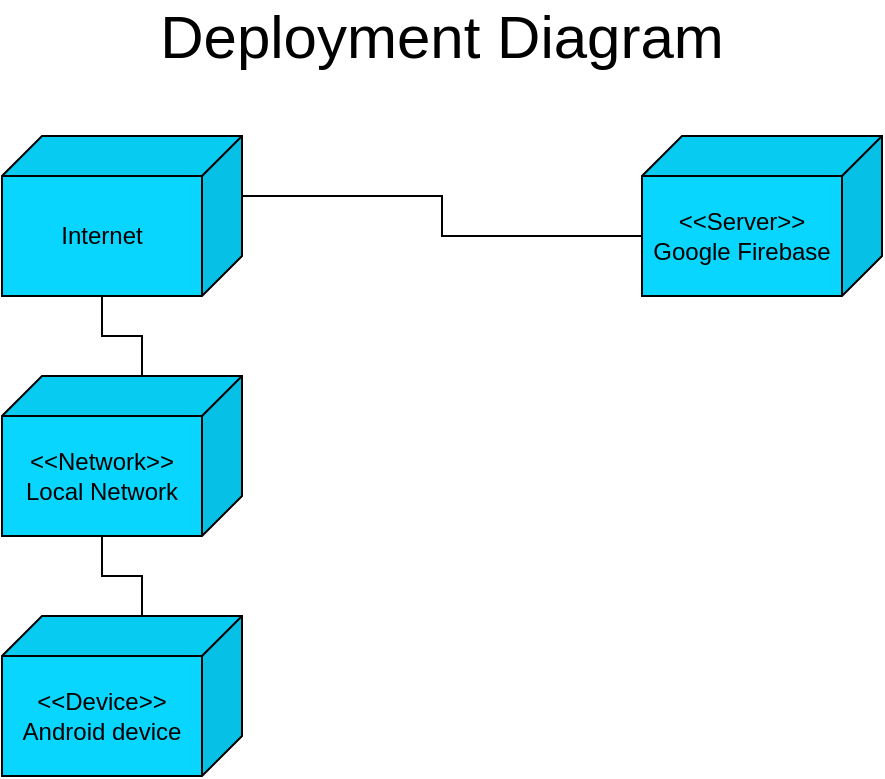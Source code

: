 <mxfile version="13.5.5" type="github">
  <diagram id="LZmPR-VTgz_OafLr-S7z" name="Page-1">
    <mxGraphModel dx="1422" dy="723" grid="1" gridSize="10" guides="1" tooltips="1" connect="1" arrows="1" fold="1" page="1" pageScale="1" pageWidth="850" pageHeight="1100" math="0" shadow="0">
      <root>
        <mxCell id="0" />
        <mxCell id="1" parent="0" />
        <mxCell id="x9-NMI0hjkLvJN1j-8V--3" style="edgeStyle=orthogonalEdgeStyle;rounded=0;orthogonalLoop=1;jettySize=auto;html=1;exitX=0;exitY=0;exitDx=50;exitDy=0;exitPerimeter=0;entryX=0;entryY=0;entryDx=70;entryDy=80;entryPerimeter=0;endArrow=none;endFill=0;" parent="1" source="x9-NMI0hjkLvJN1j-8V--1" target="x9-NMI0hjkLvJN1j-8V--2" edge="1">
          <mxGeometry relative="1" as="geometry" />
        </mxCell>
        <mxCell id="x9-NMI0hjkLvJN1j-8V--1" value="&amp;lt;&amp;lt;Device&amp;gt;&amp;gt;&lt;br&gt;Android device" style="shape=cube;whiteSpace=wrap;html=1;boundedLbl=1;backgroundOutline=1;darkOpacity=0.05;darkOpacity2=0.1;flipH=1;fillColor=#08D6FF;" parent="1" vertex="1">
          <mxGeometry x="80" y="400" width="120" height="80" as="geometry" />
        </mxCell>
        <mxCell id="x9-NMI0hjkLvJN1j-8V--6" style="edgeStyle=orthogonalEdgeStyle;rounded=0;orthogonalLoop=1;jettySize=auto;html=1;exitX=0;exitY=0;exitDx=50;exitDy=0;exitPerimeter=0;entryX=0;entryY=0;entryDx=70;entryDy=80;entryPerimeter=0;endArrow=none;endFill=0;" parent="1" source="x9-NMI0hjkLvJN1j-8V--2" target="x9-NMI0hjkLvJN1j-8V--4" edge="1">
          <mxGeometry relative="1" as="geometry" />
        </mxCell>
        <mxCell id="x9-NMI0hjkLvJN1j-8V--2" value="&amp;lt;&amp;lt;Network&amp;gt;&amp;gt;&lt;br&gt;Local Network" style="shape=cube;whiteSpace=wrap;html=1;boundedLbl=1;backgroundOutline=1;darkOpacity=0.05;darkOpacity2=0.1;flipH=1;fillColor=#08D6FF;" parent="1" vertex="1">
          <mxGeometry x="80" y="280" width="120" height="80" as="geometry" />
        </mxCell>
        <mxCell id="x9-NMI0hjkLvJN1j-8V--9" style="edgeStyle=orthogonalEdgeStyle;rounded=0;orthogonalLoop=1;jettySize=auto;html=1;exitX=0;exitY=0;exitDx=0;exitDy=30;exitPerimeter=0;entryX=0;entryY=0;entryDx=120;entryDy=50;entryPerimeter=0;endArrow=none;endFill=0;" parent="1" source="x9-NMI0hjkLvJN1j-8V--4" target="x9-NMI0hjkLvJN1j-8V--8" edge="1">
          <mxGeometry relative="1" as="geometry" />
        </mxCell>
        <mxCell id="x9-NMI0hjkLvJN1j-8V--4" value="Internet" style="shape=cube;whiteSpace=wrap;html=1;boundedLbl=1;backgroundOutline=1;darkOpacity=0.05;darkOpacity2=0.1;flipH=1;fillColor=#08D6FF;" parent="1" vertex="1">
          <mxGeometry x="80" y="160" width="120" height="80" as="geometry" />
        </mxCell>
        <mxCell id="x9-NMI0hjkLvJN1j-8V--8" value="&amp;lt;&amp;lt;Server&amp;gt;&amp;gt;&lt;br&gt;Google Firebase" style="shape=cube;whiteSpace=wrap;html=1;boundedLbl=1;backgroundOutline=1;darkOpacity=0.05;darkOpacity2=0.1;flipH=1;fillColor=#08D6FF;" parent="1" vertex="1">
          <mxGeometry x="400" y="160" width="120" height="80" as="geometry" />
        </mxCell>
        <mxCell id="MmKMyd8eCl6MTujQfP43-1" value="Deployment Diagram" style="text;html=1;strokeColor=none;fillColor=none;align=center;verticalAlign=middle;whiteSpace=wrap;rounded=0;fontSize=30;" parent="1" vertex="1">
          <mxGeometry x="80" y="100" width="440" height="20" as="geometry" />
        </mxCell>
      </root>
    </mxGraphModel>
  </diagram>
</mxfile>
